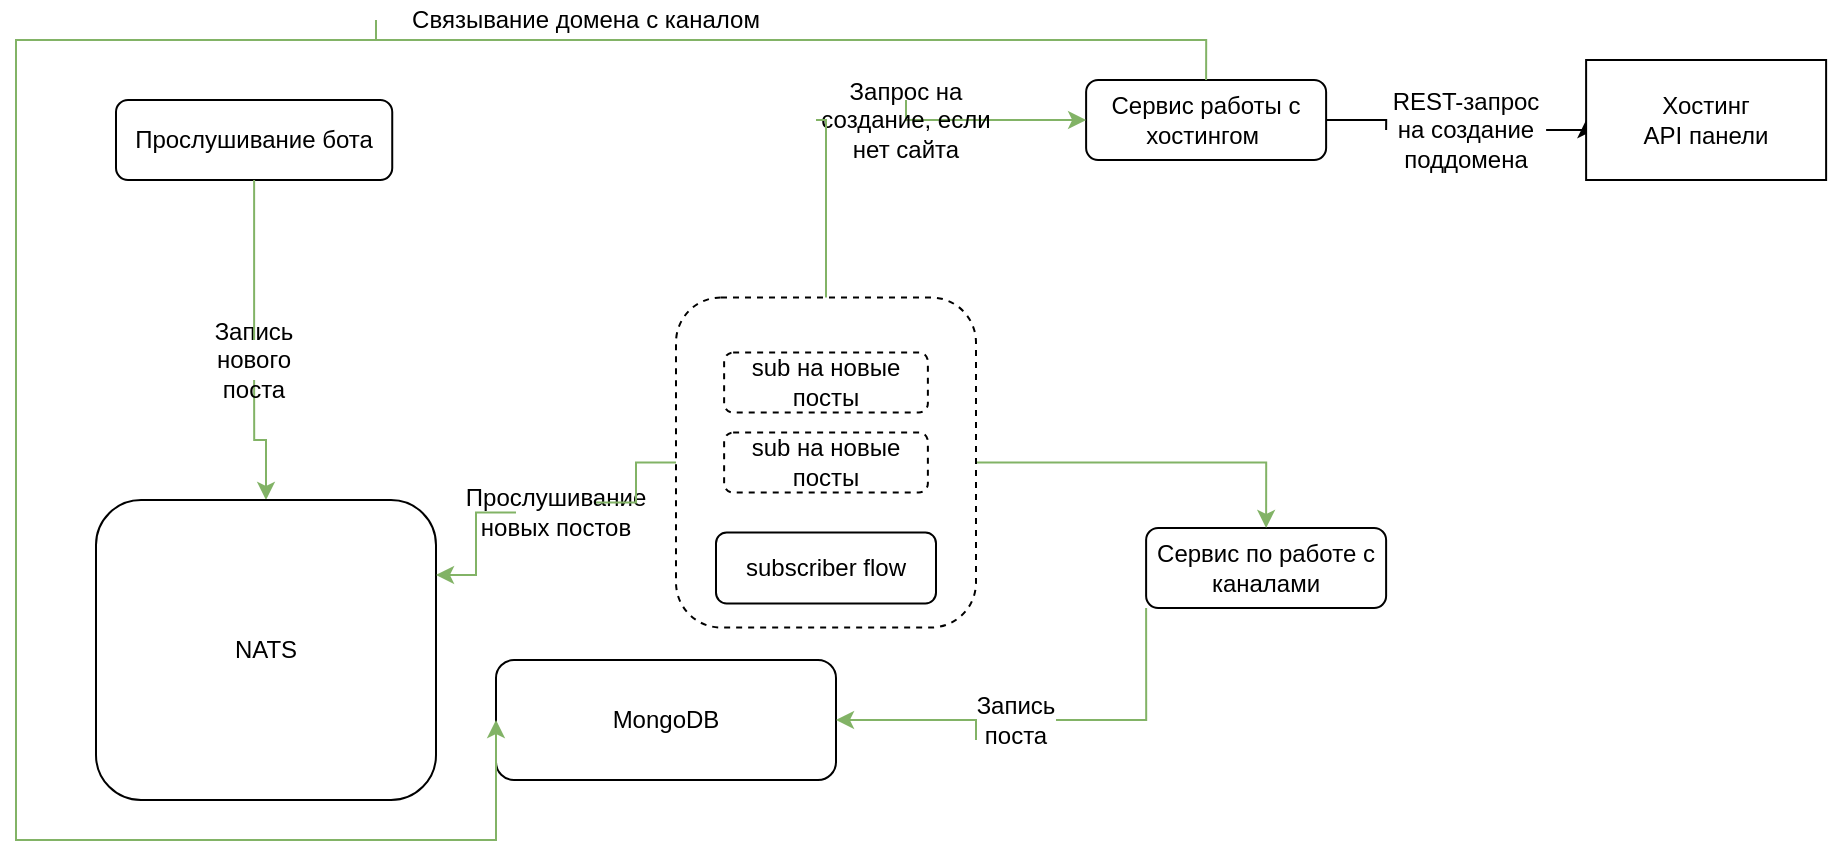 <mxfile version="15.3.8" type="github">
  <diagram id="BzJQALIm-bLKbuEx7EXJ" name="Page-1">
    <mxGraphModel dx="994" dy="1086" grid="1" gridSize="10" guides="1" tooltips="1" connect="1" arrows="1" fold="1" page="1" pageScale="1" pageWidth="1100" pageHeight="1700" math="0" shadow="0">
      <root>
        <mxCell id="0" />
        <mxCell id="1" parent="0" />
        <mxCell id="RiHU0jShRidNuXHiCsRn-144" style="edgeStyle=orthogonalEdgeStyle;rounded=0;orthogonalLoop=1;jettySize=auto;html=1;exitX=0.5;exitY=1;exitDx=0;exitDy=0;entryX=0.5;entryY=0;entryDx=0;entryDy=0;fillColor=#d5e8d4;strokeColor=#82b366;startArrow=none;" edge="1" parent="1" source="RiHU0jShRidNuXHiCsRn-124" target="sCeMcxhvW_etMQT8NY41-6">
          <mxGeometry relative="1" as="geometry" />
        </mxCell>
        <mxCell id="sCeMcxhvW_etMQT8NY41-2" value="Прослушивание бота" style="rounded=1;whiteSpace=wrap;html=1;" parent="1" vertex="1">
          <mxGeometry x="80" y="80" width="138.12" height="40" as="geometry" />
        </mxCell>
        <mxCell id="sCeMcxhvW_etMQT8NY41-6" value="NATS" style="rounded=1;whiteSpace=wrap;html=1;" parent="1" vertex="1">
          <mxGeometry x="70" y="280" width="170" height="150" as="geometry" />
        </mxCell>
        <mxCell id="RiHU0jShRidNuXHiCsRn-16" value="MongoDB" style="rounded=1;whiteSpace=wrap;html=1;" vertex="1" parent="1">
          <mxGeometry x="270" y="360" width="170" height="60" as="geometry" />
        </mxCell>
        <mxCell id="RiHU0jShRidNuXHiCsRn-48" value="subscriber flow" style="rounded=1;whiteSpace=wrap;html=1;" vertex="1" parent="1">
          <mxGeometry x="380.0" y="296.25" width="110" height="35.5" as="geometry" />
        </mxCell>
        <mxCell id="RiHU0jShRidNuXHiCsRn-76" style="edgeStyle=orthogonalEdgeStyle;rounded=0;orthogonalLoop=1;jettySize=auto;html=1;exitX=1;exitY=0.5;exitDx=0;exitDy=0;entryX=0;entryY=0.5;entryDx=0;entryDy=0;startArrow=none;" edge="1" parent="1" source="RiHU0jShRidNuXHiCsRn-53" target="RiHU0jShRidNuXHiCsRn-55">
          <mxGeometry relative="1" as="geometry" />
        </mxCell>
        <mxCell id="RiHU0jShRidNuXHiCsRn-108" style="edgeStyle=orthogonalEdgeStyle;rounded=0;orthogonalLoop=1;jettySize=auto;html=1;exitX=0;exitY=0.5;exitDx=0;exitDy=0;entryX=0;entryY=0.5;entryDx=0;entryDy=0;fillColor=#d5e8d4;strokeColor=#82b366;startArrow=none;" edge="1" parent="1" source="RiHU0jShRidNuXHiCsRn-109" target="RiHU0jShRidNuXHiCsRn-16">
          <mxGeometry relative="1" as="geometry">
            <Array as="points">
              <mxPoint x="210" y="50" />
              <mxPoint x="30" y="50" />
              <mxPoint x="30" y="450" />
              <mxPoint x="270" y="450" />
            </Array>
          </mxGeometry>
        </mxCell>
        <mxCell id="RiHU0jShRidNuXHiCsRn-51" value="Сервис работы с хостингом&amp;nbsp;" style="rounded=1;whiteSpace=wrap;html=1;" vertex="1" parent="1">
          <mxGeometry x="565.06" y="70" width="120" height="40" as="geometry" />
        </mxCell>
        <mxCell id="RiHU0jShRidNuXHiCsRn-55" value="Хостинг&lt;br&gt;API панели" style="rounded=0;whiteSpace=wrap;html=1;" vertex="1" parent="1">
          <mxGeometry x="815.06" y="60" width="120" height="60" as="geometry" />
        </mxCell>
        <mxCell id="RiHU0jShRidNuXHiCsRn-138" style="edgeStyle=orthogonalEdgeStyle;rounded=0;orthogonalLoop=1;jettySize=auto;html=1;exitX=0;exitY=1;exitDx=0;exitDy=0;entryX=1;entryY=0.5;entryDx=0;entryDy=0;fillColor=#d5e8d4;strokeColor=#82b366;startArrow=none;" edge="1" parent="1" source="RiHU0jShRidNuXHiCsRn-121" target="RiHU0jShRidNuXHiCsRn-16">
          <mxGeometry relative="1" as="geometry">
            <Array as="points">
              <mxPoint x="510" y="390" />
            </Array>
          </mxGeometry>
        </mxCell>
        <mxCell id="RiHU0jShRidNuXHiCsRn-69" value="Сервис по работе с каналами" style="rounded=1;whiteSpace=wrap;html=1;" vertex="1" parent="1">
          <mxGeometry x="595.06" y="294" width="120" height="40" as="geometry" />
        </mxCell>
        <mxCell id="RiHU0jShRidNuXHiCsRn-53" value="REST-запрос на создание поддомена" style="text;html=1;strokeColor=none;fillColor=none;align=center;verticalAlign=middle;whiteSpace=wrap;rounded=0;rotation=0;" vertex="1" parent="1">
          <mxGeometry x="715.06" y="90" width="80" height="10" as="geometry" />
        </mxCell>
        <mxCell id="RiHU0jShRidNuXHiCsRn-77" value="" style="edgeStyle=orthogonalEdgeStyle;rounded=0;orthogonalLoop=1;jettySize=auto;html=1;exitX=1;exitY=0.5;exitDx=0;exitDy=0;entryX=0;entryY=0.5;entryDx=0;entryDy=0;endArrow=none;" edge="1" parent="1" source="RiHU0jShRidNuXHiCsRn-51" target="RiHU0jShRidNuXHiCsRn-53">
          <mxGeometry relative="1" as="geometry">
            <mxPoint x="795.06" y="210" as="sourcePoint" />
            <mxPoint x="905.06" y="210" as="targetPoint" />
          </mxGeometry>
        </mxCell>
        <mxCell id="RiHU0jShRidNuXHiCsRn-133" style="edgeStyle=orthogonalEdgeStyle;rounded=0;orthogonalLoop=1;jettySize=auto;html=1;exitX=0;exitY=0.5;exitDx=0;exitDy=0;entryX=1;entryY=0.25;entryDx=0;entryDy=0;fillColor=#d5e8d4;strokeColor=#82b366;startArrow=none;" edge="1" parent="1" source="RiHU0jShRidNuXHiCsRn-116" target="sCeMcxhvW_etMQT8NY41-6">
          <mxGeometry relative="1" as="geometry" />
        </mxCell>
        <mxCell id="RiHU0jShRidNuXHiCsRn-137" style="edgeStyle=orthogonalEdgeStyle;rounded=0;orthogonalLoop=1;jettySize=auto;html=1;exitX=1;exitY=0.5;exitDx=0;exitDy=0;entryX=0.5;entryY=0;entryDx=0;entryDy=0;fillColor=#d5e8d4;strokeColor=#82b366;" edge="1" parent="1" source="RiHU0jShRidNuXHiCsRn-85" target="RiHU0jShRidNuXHiCsRn-69">
          <mxGeometry relative="1" as="geometry" />
        </mxCell>
        <mxCell id="RiHU0jShRidNuXHiCsRn-142" style="edgeStyle=orthogonalEdgeStyle;rounded=0;orthogonalLoop=1;jettySize=auto;html=1;exitX=0.5;exitY=0;exitDx=0;exitDy=0;entryX=0;entryY=0.5;entryDx=0;entryDy=0;fillColor=#d5e8d4;strokeColor=#82b366;startArrow=none;" edge="1" parent="1" source="RiHU0jShRidNuXHiCsRn-130" target="RiHU0jShRidNuXHiCsRn-51">
          <mxGeometry relative="1" as="geometry">
            <Array as="points">
              <mxPoint x="475" y="90" />
            </Array>
          </mxGeometry>
        </mxCell>
        <mxCell id="RiHU0jShRidNuXHiCsRn-85" value="" style="rounded=1;whiteSpace=wrap;html=1;shadow=0;glass=1;dashed=1;fillColor=none;" vertex="1" parent="1">
          <mxGeometry x="360.0" y="178.75" width="150" height="165" as="geometry" />
        </mxCell>
        <mxCell id="RiHU0jShRidNuXHiCsRn-86" value="sub на новые посты" style="rounded=1;whiteSpace=wrap;html=1;shadow=0;glass=1;dashed=1;fillColor=none;" vertex="1" parent="1">
          <mxGeometry x="384.06" y="206.25" width="101.88" height="30" as="geometry" />
        </mxCell>
        <mxCell id="RiHU0jShRidNuXHiCsRn-87" value="sub на новые посты" style="rounded=1;whiteSpace=wrap;html=1;shadow=0;glass=1;dashed=1;fillColor=none;" vertex="1" parent="1">
          <mxGeometry x="384.06" y="246.25" width="101.88" height="30" as="geometry" />
        </mxCell>
        <mxCell id="RiHU0jShRidNuXHiCsRn-91" style="edgeStyle=orthogonalEdgeStyle;rounded=0;orthogonalLoop=1;jettySize=auto;html=1;exitX=0.5;exitY=1;exitDx=0;exitDy=0;" edge="1" parent="1">
          <mxGeometry relative="1" as="geometry">
            <mxPoint x="439.06" y="156.25" as="sourcePoint" />
            <mxPoint x="439.06" y="156.25" as="targetPoint" />
          </mxGeometry>
        </mxCell>
        <mxCell id="RiHU0jShRidNuXHiCsRn-109" value="Связывание домена с каналом" style="text;html=1;strokeColor=none;fillColor=none;align=center;verticalAlign=middle;whiteSpace=wrap;rounded=0;shadow=0;glass=1;dashed=1;" vertex="1" parent="1">
          <mxGeometry x="210" y="30" width="210" height="20" as="geometry" />
        </mxCell>
        <mxCell id="RiHU0jShRidNuXHiCsRn-120" value="" style="edgeStyle=orthogonalEdgeStyle;rounded=0;orthogonalLoop=1;jettySize=auto;html=1;exitX=0.5;exitY=0;exitDx=0;exitDy=0;entryX=0;entryY=0.5;entryDx=0;entryDy=0;fillColor=#d5e8d4;strokeColor=#82b366;endArrow=none;" edge="1" parent="1" source="RiHU0jShRidNuXHiCsRn-51" target="RiHU0jShRidNuXHiCsRn-109">
          <mxGeometry relative="1" as="geometry">
            <mxPoint x="565.06" y="90" as="sourcePoint" />
            <mxPoint x="270" y="390" as="targetPoint" />
            <Array as="points">
              <mxPoint x="625" y="50" />
              <mxPoint x="210" y="50" />
            </Array>
          </mxGeometry>
        </mxCell>
        <mxCell id="RiHU0jShRidNuXHiCsRn-116" value="Прослушивание новых постов" style="text;html=1;strokeColor=none;fillColor=none;align=center;verticalAlign=middle;whiteSpace=wrap;rounded=0;shadow=0;glass=1;dashed=1;" vertex="1" parent="1">
          <mxGeometry x="280" y="276.25" width="40" height="20" as="geometry" />
        </mxCell>
        <mxCell id="RiHU0jShRidNuXHiCsRn-136" value="" style="edgeStyle=orthogonalEdgeStyle;rounded=0;orthogonalLoop=1;jettySize=auto;html=1;exitX=0;exitY=0.5;exitDx=0;exitDy=0;entryX=1;entryY=0.25;entryDx=0;entryDy=0;fillColor=#d5e8d4;strokeColor=#82b366;endArrow=none;" edge="1" parent="1" source="RiHU0jShRidNuXHiCsRn-85" target="RiHU0jShRidNuXHiCsRn-116">
          <mxGeometry relative="1" as="geometry">
            <mxPoint x="360" y="261.25" as="sourcePoint" />
            <mxPoint x="240" y="317.5" as="targetPoint" />
          </mxGeometry>
        </mxCell>
        <mxCell id="RiHU0jShRidNuXHiCsRn-121" value="Запись поста" style="text;html=1;strokeColor=none;fillColor=none;align=center;verticalAlign=middle;whiteSpace=wrap;rounded=0;shadow=0;glass=1;dashed=1;" vertex="1" parent="1">
          <mxGeometry x="510" y="380" width="40" height="20" as="geometry" />
        </mxCell>
        <mxCell id="RiHU0jShRidNuXHiCsRn-140" value="" style="edgeStyle=orthogonalEdgeStyle;rounded=0;orthogonalLoop=1;jettySize=auto;html=1;exitX=0;exitY=1;exitDx=0;exitDy=0;entryX=1;entryY=0.5;entryDx=0;entryDy=0;fillColor=#d5e8d4;strokeColor=#82b366;endArrow=none;" edge="1" parent="1" source="RiHU0jShRidNuXHiCsRn-69" target="RiHU0jShRidNuXHiCsRn-121">
          <mxGeometry relative="1" as="geometry">
            <mxPoint x="595.06" y="334" as="sourcePoint" />
            <mxPoint x="440" y="390" as="targetPoint" />
          </mxGeometry>
        </mxCell>
        <mxCell id="RiHU0jShRidNuXHiCsRn-130" value="Запрос на создание, если нет сайта&lt;br&gt;" style="text;html=1;strokeColor=none;fillColor=none;align=center;verticalAlign=middle;whiteSpace=wrap;rounded=0;shadow=0;glass=1;dashed=1;" vertex="1" parent="1">
          <mxGeometry x="430.0" y="80" width="90" height="20" as="geometry" />
        </mxCell>
        <mxCell id="RiHU0jShRidNuXHiCsRn-143" value="" style="edgeStyle=orthogonalEdgeStyle;rounded=0;orthogonalLoop=1;jettySize=auto;html=1;exitX=0.5;exitY=0;exitDx=0;exitDy=0;entryX=0;entryY=0.5;entryDx=0;entryDy=0;fillColor=#d5e8d4;strokeColor=#82b366;endArrow=none;" edge="1" parent="1" source="RiHU0jShRidNuXHiCsRn-85" target="RiHU0jShRidNuXHiCsRn-130">
          <mxGeometry relative="1" as="geometry">
            <mxPoint x="435" y="178.75" as="sourcePoint" />
            <mxPoint x="565.06" y="90" as="targetPoint" />
            <Array as="points">
              <mxPoint x="435" y="90" />
            </Array>
          </mxGeometry>
        </mxCell>
        <mxCell id="RiHU0jShRidNuXHiCsRn-124" value="Запись нового поста" style="text;html=1;strokeColor=none;fillColor=none;align=center;verticalAlign=middle;whiteSpace=wrap;rounded=0;shadow=0;glass=1;dashed=1;" vertex="1" parent="1">
          <mxGeometry x="129.06" y="200" width="40" height="20" as="geometry" />
        </mxCell>
        <mxCell id="RiHU0jShRidNuXHiCsRn-146" value="" style="edgeStyle=orthogonalEdgeStyle;rounded=0;orthogonalLoop=1;jettySize=auto;html=1;exitX=0.5;exitY=1;exitDx=0;exitDy=0;entryX=0.5;entryY=0;entryDx=0;entryDy=0;fillColor=#d5e8d4;strokeColor=#82b366;endArrow=none;" edge="1" parent="1" source="sCeMcxhvW_etMQT8NY41-2" target="RiHU0jShRidNuXHiCsRn-124">
          <mxGeometry relative="1" as="geometry">
            <mxPoint x="149.06" y="120" as="sourcePoint" />
            <mxPoint x="155" y="280" as="targetPoint" />
          </mxGeometry>
        </mxCell>
      </root>
    </mxGraphModel>
  </diagram>
</mxfile>

